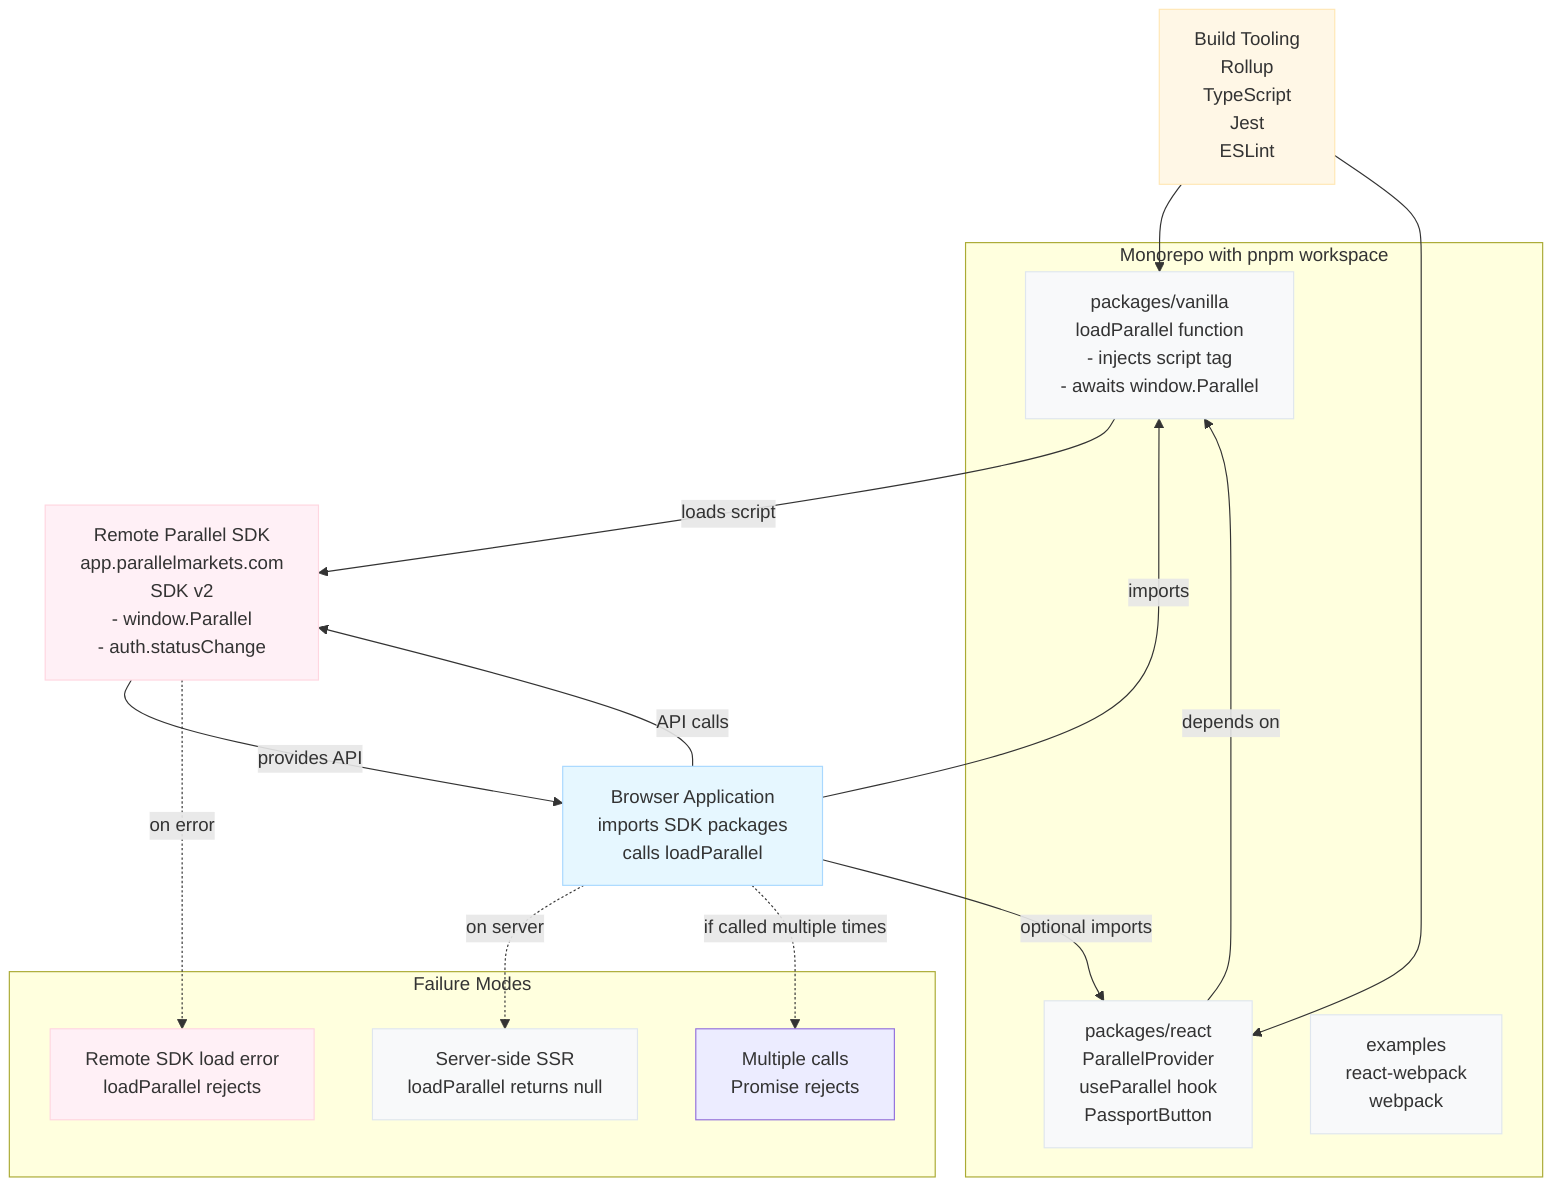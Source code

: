 flowchart TB
  classDef pkg fill:#f8f9fa,stroke:#dfe6ee,stroke-width:1px
  classDef sdk fill:#fff0f6,stroke:#ffd6e0
  classDef browser fill:#e6f7ff,stroke:#a9d8ff
  classDef tools fill:#fff7e6,stroke:#ffe7b5

  subgraph Monorepo[Monorepo with pnpm workspace]
    direction TB
    vanilla[packages/vanilla<br/>loadParallel function<br/>- injects script tag<br/>- awaits window.Parallel]:::pkg
    react[packages/react<br/>ParallelProvider<br/>useParallel hook<br/>PassportButton]:::pkg
    examples[examples<br/>react-webpack<br/>webpack]:::pkg
  end

  Browser[Browser Application<br/>imports SDK packages<br/>calls loadParallel]:::browser

  Remote[Remote Parallel SDK<br/>app.parallelmarkets.com<br/>SDK v2<br/>- window.Parallel<br/>- auth.statusChange]:::sdk

  Tools[Build Tooling<br/>Rollup<br/>TypeScript<br/>Jest<br/>ESLint]:::tools

  Browser -->|imports| vanilla
  Browser -->|optional imports| react
  react -->|depends on| vanilla
  vanilla -->|loads script| Remote
  Remote -->|provides API| Browser
  Browser -->|API calls| Remote
  Tools --> vanilla
  Tools --> react

  subgraph Errors[Failure Modes]
    direction LR
    loadErr[Remote SDK load error<br/>loadParallel rejects]:::sdk
    ssr[Server-side SSR<br/>loadParallel returns null]:::pkg
    multiCall[Multiple calls<br/>Promise rejects]
  end

  Remote -.->|on error| loadErr
  Browser -.->|on server| ssr
  Browser -.->|if called multiple times| multiCall